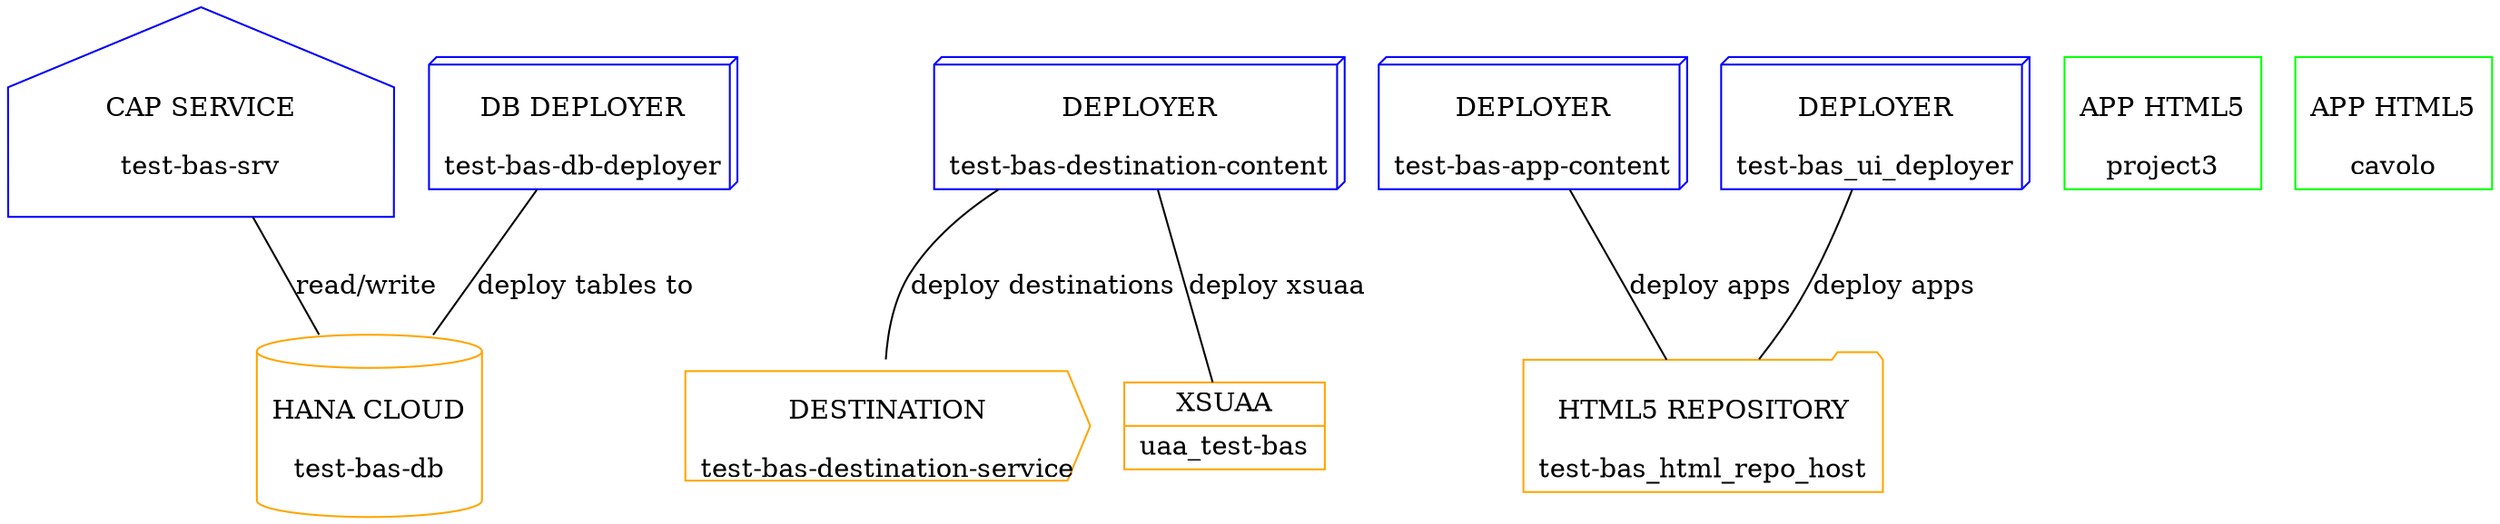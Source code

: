 graph MTA {
  "test-bas-srv" [ label = "\nCAP SERVICE\n\ntest-bas-srv", shape =house, color = "blue" ];
  "test-bas-db" [ label = "\nHANA CLOUD\n\ntest-bas-db", shape =cylinder, color = "orange" ];
  "test-bas-db-deployer" [ label = "\nDB DEPLOYER\n\ntest-bas-db-deployer", shape =box3d, color = "blue" ];
  "test-bas-destination-content" [ label = "\nDEPLOYER\n\ntest-bas-destination-content", shape =box3d, color = "blue" ];
  "test-bas-destination-service" [ label = "\nDESTINATION\n\ntest-bas-destination-service", shape =cds, color = "orange" ];
  "uaa_test-bas" [ label = "{XSUAA|uaa_test-bas}", shape =record, color = "orange" ];
  "test-bas-app-content" [ label = "\nDEPLOYER\n\ntest-bas-app-content", shape =box3d, color = "blue" ];
  "test-bas_html_repo_host" [ label = "\nHTML5 REPOSITORY\n\ntest-bas_html_repo_host", shape =folder, color = "orange" ];
  "project3" [ label = "\nAPP HTML5\n\nproject3", shape =rect, color = "green" ];
  "test-bas_ui_deployer" [ label = "\nDEPLOYER\n\ntest-bas_ui_deployer", shape =box3d, color = "blue" ];
  "cavolo" [ label = "\nAPP HTML5\n\ncavolo", shape =rect, color = "green" ];
  "test-bas-srv" -- "test-bas-db" [ label = "read/write" ];
  "test-bas-db-deployer" -- "test-bas-db" [ label = "deploy tables to" ];
  "test-bas-destination-content" -- "test-bas-destination-service" [ label = "deploy destinations" ];
  "test-bas-destination-content" -- "uaa_test-bas" [ label = "deploy xsuaa" ];
  "test-bas-app-content" -- "test-bas_html_repo_host" [ label = "deploy apps" ];
  "test-bas_ui_deployer" -- "test-bas_html_repo_host" [ label = "deploy apps" ];
}
